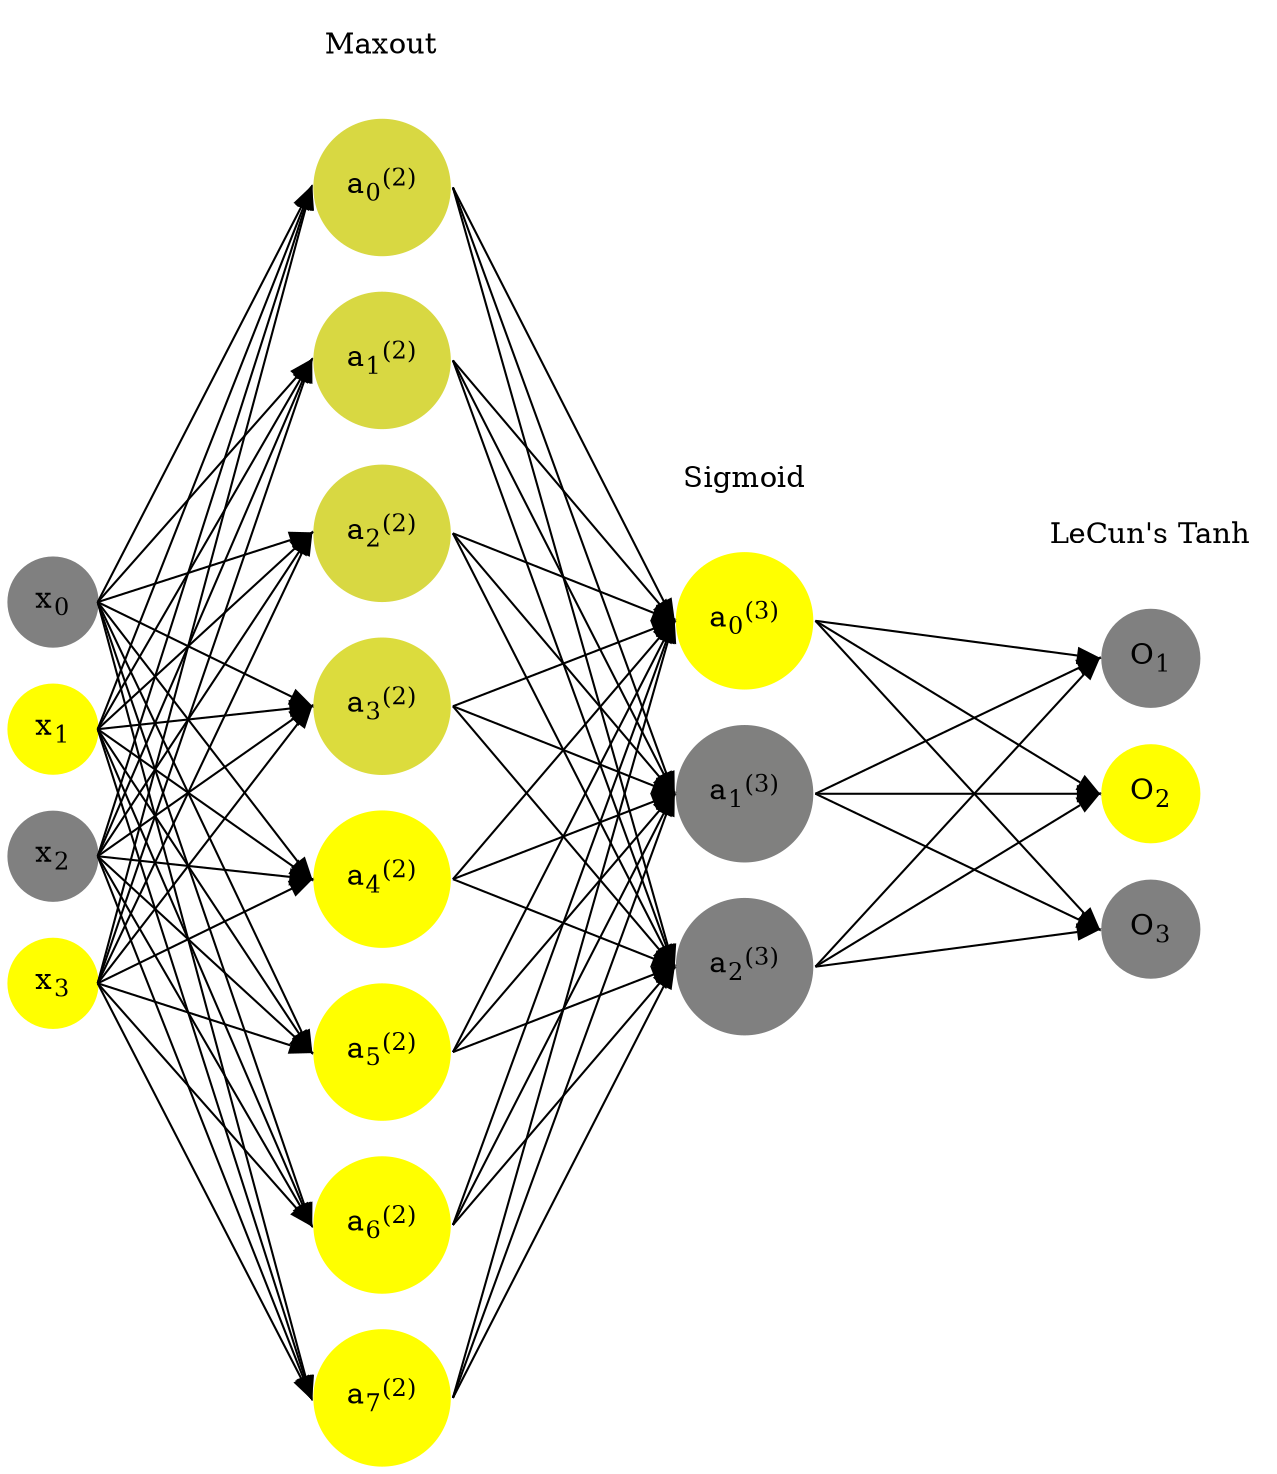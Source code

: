 digraph G {
	rankdir = LR;
	splines=false;
	edge[style=invis];
	ranksep= 1.4;
	{
	node [shape=circle, color="0.1667, 0.0, 0.5", style=filled, fillcolor="0.1667, 0.0, 0.5"];
	x0 [label=<x<sub>0</sub>>];
	}
	{
	node [shape=circle, color="0.1667, 1.0, 1.0", style=filled, fillcolor="0.1667, 1.0, 1.0"];
	x1 [label=<x<sub>1</sub>>];
	}
	{
	node [shape=circle, color="0.1667, 0.0, 0.5", style=filled, fillcolor="0.1667, 0.0, 0.5"];
	x2 [label=<x<sub>2</sub>>];
	}
	{
	node [shape=circle, color="0.1667, 1.0, 1.0", style=filled, fillcolor="0.1667, 1.0, 1.0"];
	x3 [label=<x<sub>3</sub>>];
	}
	{
	node [shape=circle, color="0.1667, 0.693473, 0.846736", style=filled, fillcolor="0.1667, 0.693473, 0.846736"];
	a02 [label=<a<sub>0</sub><sup>(2)</sup>>];
	}
	{
	node [shape=circle, color="0.1667, 0.693473, 0.846736", style=filled, fillcolor="0.1667, 0.693473, 0.846736"];
	a12 [label=<a<sub>1</sub><sup>(2)</sup>>];
	}
	{
	node [shape=circle, color="0.1667, 0.693473, 0.846736", style=filled, fillcolor="0.1667, 0.693473, 0.846736"];
	a22 [label=<a<sub>2</sub><sup>(2)</sup>>];
	}
	{
	node [shape=circle, color="0.1667, 0.719683, 0.859841", style=filled, fillcolor="0.1667, 0.719683, 0.859841"];
	a32 [label=<a<sub>3</sub><sup>(2)</sup>>];
	}
	{
	node [shape=circle, color="0.1667, 2.133516, 1.566758", style=filled, fillcolor="0.1667, 2.133516, 1.566758"];
	a42 [label=<a<sub>4</sub><sup>(2)</sup>>];
	}
	{
	node [shape=circle, color="0.1667, 2.133516, 1.566758", style=filled, fillcolor="0.1667, 2.133516, 1.566758"];
	a52 [label=<a<sub>5</sub><sup>(2)</sup>>];
	}
	{
	node [shape=circle, color="0.1667, 2.133516, 1.566758", style=filled, fillcolor="0.1667, 2.133516, 1.566758"];
	a62 [label=<a<sub>6</sub><sup>(2)</sup>>];
	}
	{
	node [shape=circle, color="0.1667, 2.133516, 1.566758", style=filled, fillcolor="0.1667, 2.133516, 1.566758"];
	a72 [label=<a<sub>7</sub><sup>(2)</sup>>];
	}
	{
	node [shape=circle, color="0.1667, 0.999385, 0.999692", style=filled, fillcolor="0.1667, 0.999385, 0.999692"];
	a03 [label=<a<sub>0</sub><sup>(3)</sup>>];
	}
	{
	node [shape=circle, color="0.1667, 0.000522, 0.500261", style=filled, fillcolor="0.1667, 0.000522, 0.500261"];
	a13 [label=<a<sub>1</sub><sup>(3)</sup>>];
	}
	{
	node [shape=circle, color="0.1667, 0.000199, 0.500100", style=filled, fillcolor="0.1667, 0.000199, 0.500100"];
	a23 [label=<a<sub>2</sub><sup>(3)</sup>>];
	}
	{
	node [shape=circle, color="0.1667, 0.0, 0.5", style=filled, fillcolor="0.1667, 0.0, 0.5"];
	O1 [label=<O<sub>1</sub>>];
	}
	{
	node [shape=circle, color="0.1667, 1.0, 1.0", style=filled, fillcolor="0.1667, 1.0, 1.0"];
	O2 [label=<O<sub>2</sub>>];
	}
	{
	node [shape=circle, color="0.1667, 0.0, 0.5", style=filled, fillcolor="0.1667, 0.0, 0.5"];
	O3 [label=<O<sub>3</sub>>];
	}
	{
	rank=same;
	x0->x1->x2->x3;
	}
	{
	rank=same;
	a02->a12->a22->a32->a42->a52->a62->a72;
	}
	{
	rank=same;
	a03->a13->a23;
	}
	{
	rank=same;
	O1->O2->O3;
	}
	l1 [shape=plaintext,label="Maxout"];
	l1->a02;
	{rank=same; l1;a02};
	l2 [shape=plaintext,label="Sigmoid"];
	l2->a03;
	{rank=same; l2;a03};
	l3 [shape=plaintext,label="LeCun's Tanh"];
	l3->O1;
	{rank=same; l3;O1};
edge[style=solid, tailport=e, headport=w];
	{x0;x1;x2;x3} -> {a02;a12;a22;a32;a42;a52;a62;a72};
	{a02;a12;a22;a32;a42;a52;a62;a72} -> {a03;a13;a23};
	{a03;a13;a23} -> {O1,O2,O3};
}